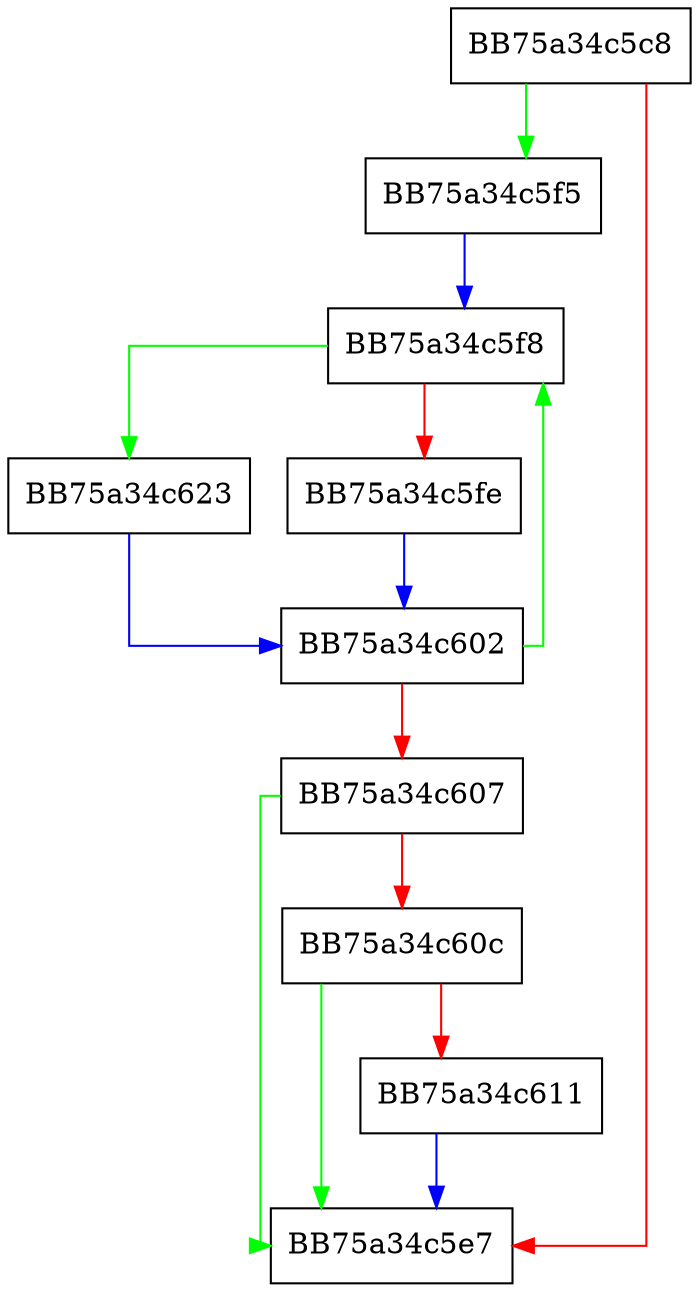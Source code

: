 digraph LBound {
  node [shape="box"];
  graph [splines=ortho];
  BB75a34c5c8 -> BB75a34c5f5 [color="green"];
  BB75a34c5c8 -> BB75a34c5e7 [color="red"];
  BB75a34c5f5 -> BB75a34c5f8 [color="blue"];
  BB75a34c5f8 -> BB75a34c623 [color="green"];
  BB75a34c5f8 -> BB75a34c5fe [color="red"];
  BB75a34c5fe -> BB75a34c602 [color="blue"];
  BB75a34c602 -> BB75a34c5f8 [color="green"];
  BB75a34c602 -> BB75a34c607 [color="red"];
  BB75a34c607 -> BB75a34c5e7 [color="green"];
  BB75a34c607 -> BB75a34c60c [color="red"];
  BB75a34c60c -> BB75a34c5e7 [color="green"];
  BB75a34c60c -> BB75a34c611 [color="red"];
  BB75a34c611 -> BB75a34c5e7 [color="blue"];
  BB75a34c623 -> BB75a34c602 [color="blue"];
}